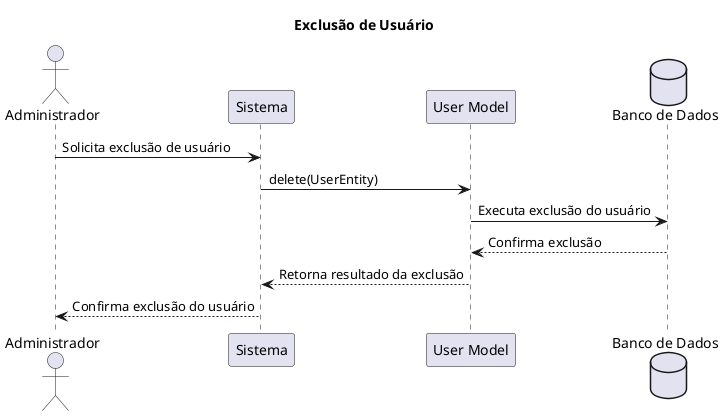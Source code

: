 @startuml Exclusão de Usuário
title Exclusão de Usuário

actor "Administrador" as A
participant "Sistema" as S
participant "User Model" as UM
database "Banco de Dados" as DB

A -> S: Solicita exclusão de usuário
S -> UM: delete(UserEntity)
UM -> DB: Executa exclusão do usuário
DB --> UM: Confirma exclusão
UM --> S: Retorna resultado da exclusão
S --> A: Confirma exclusão do usuário
@enduml
